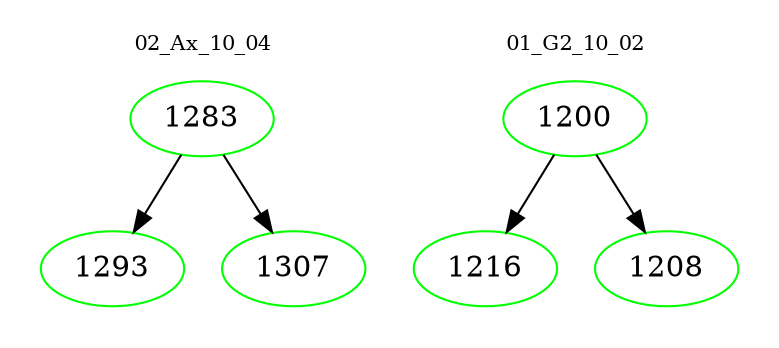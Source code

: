 digraph{
subgraph cluster_0 {
color = white
label = "02_Ax_10_04";
fontsize=10;
T0_1283 [label="1283", color="green"]
T0_1283 -> T0_1293 [color="black"]
T0_1293 [label="1293", color="green"]
T0_1283 -> T0_1307 [color="black"]
T0_1307 [label="1307", color="green"]
}
subgraph cluster_1 {
color = white
label = "01_G2_10_02";
fontsize=10;
T1_1200 [label="1200", color="green"]
T1_1200 -> T1_1216 [color="black"]
T1_1216 [label="1216", color="green"]
T1_1200 -> T1_1208 [color="black"]
T1_1208 [label="1208", color="green"]
}
}
